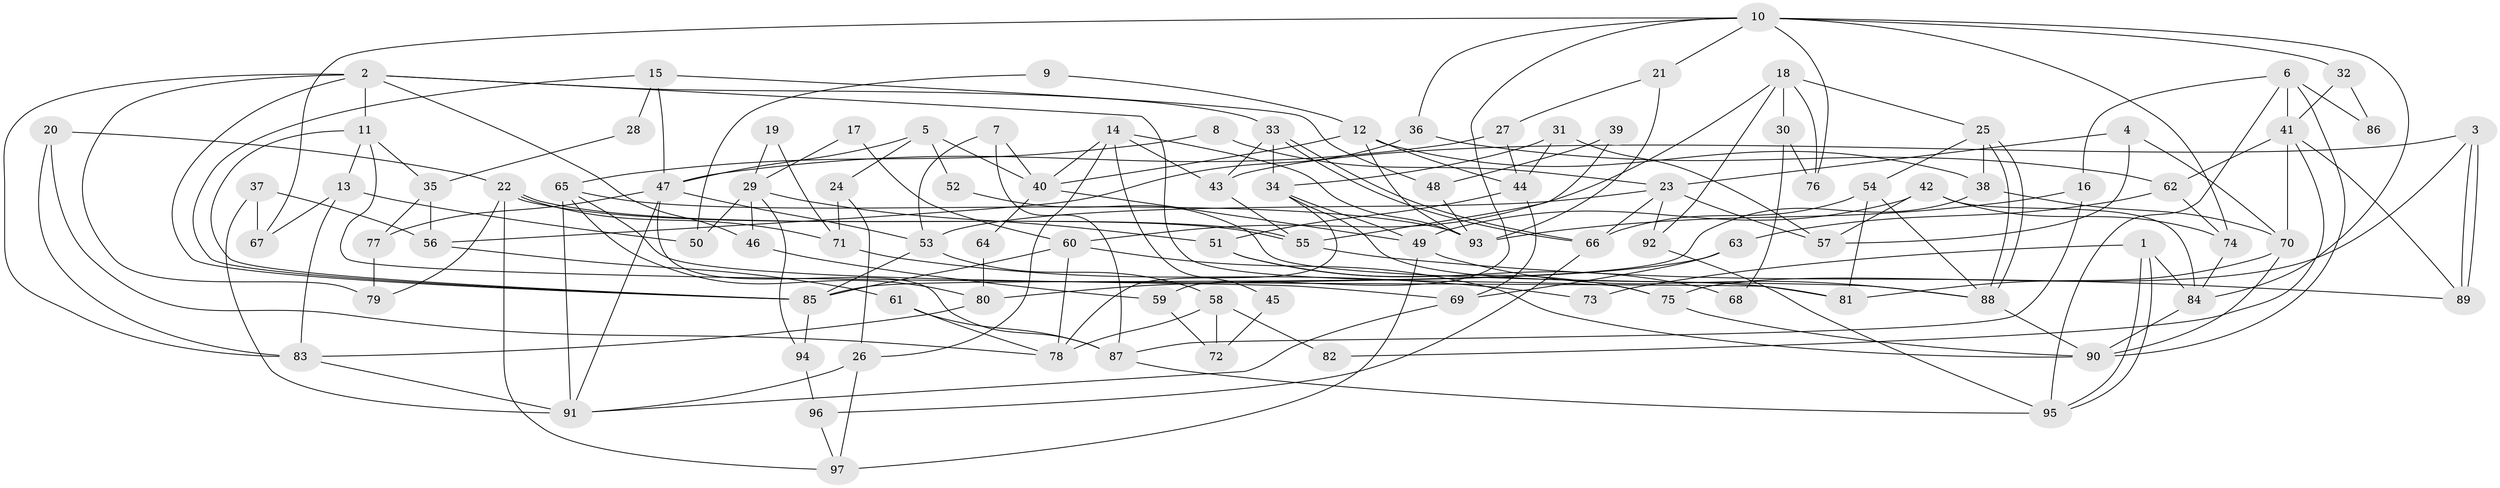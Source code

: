 // Generated by graph-tools (version 1.1) at 2025/36/03/09/25 02:36:09]
// undirected, 97 vertices, 194 edges
graph export_dot {
graph [start="1"]
  node [color=gray90,style=filled];
  1;
  2;
  3;
  4;
  5;
  6;
  7;
  8;
  9;
  10;
  11;
  12;
  13;
  14;
  15;
  16;
  17;
  18;
  19;
  20;
  21;
  22;
  23;
  24;
  25;
  26;
  27;
  28;
  29;
  30;
  31;
  32;
  33;
  34;
  35;
  36;
  37;
  38;
  39;
  40;
  41;
  42;
  43;
  44;
  45;
  46;
  47;
  48;
  49;
  50;
  51;
  52;
  53;
  54;
  55;
  56;
  57;
  58;
  59;
  60;
  61;
  62;
  63;
  64;
  65;
  66;
  67;
  68;
  69;
  70;
  71;
  72;
  73;
  74;
  75;
  76;
  77;
  78;
  79;
  80;
  81;
  82;
  83;
  84;
  85;
  86;
  87;
  88;
  89;
  90;
  91;
  92;
  93;
  94;
  95;
  96;
  97;
  1 -- 84;
  1 -- 95;
  1 -- 95;
  1 -- 73;
  2 -- 11;
  2 -- 33;
  2 -- 46;
  2 -- 75;
  2 -- 79;
  2 -- 83;
  2 -- 85;
  3 -- 89;
  3 -- 89;
  3 -- 75;
  3 -- 43;
  4 -- 23;
  4 -- 70;
  4 -- 57;
  5 -- 40;
  5 -- 47;
  5 -- 24;
  5 -- 52;
  6 -- 41;
  6 -- 90;
  6 -- 16;
  6 -- 86;
  6 -- 95;
  7 -- 40;
  7 -- 53;
  7 -- 87;
  8 -- 23;
  8 -- 65;
  9 -- 12;
  9 -- 50;
  10 -- 74;
  10 -- 84;
  10 -- 21;
  10 -- 32;
  10 -- 36;
  10 -- 59;
  10 -- 67;
  10 -- 76;
  11 -- 81;
  11 -- 85;
  11 -- 13;
  11 -- 35;
  12 -- 93;
  12 -- 44;
  12 -- 38;
  12 -- 40;
  13 -- 83;
  13 -- 50;
  13 -- 67;
  14 -- 26;
  14 -- 93;
  14 -- 40;
  14 -- 43;
  14 -- 45;
  15 -- 47;
  15 -- 85;
  15 -- 28;
  15 -- 48;
  16 -- 87;
  16 -- 93;
  17 -- 29;
  17 -- 60;
  18 -- 25;
  18 -- 92;
  18 -- 30;
  18 -- 60;
  18 -- 76;
  19 -- 71;
  19 -- 29;
  20 -- 22;
  20 -- 78;
  20 -- 83;
  21 -- 93;
  21 -- 27;
  22 -- 79;
  22 -- 55;
  22 -- 55;
  22 -- 71;
  22 -- 97;
  23 -- 66;
  23 -- 57;
  23 -- 53;
  23 -- 92;
  24 -- 26;
  24 -- 71;
  25 -- 88;
  25 -- 88;
  25 -- 38;
  25 -- 54;
  26 -- 97;
  26 -- 91;
  27 -- 47;
  27 -- 44;
  28 -- 35;
  29 -- 51;
  29 -- 94;
  29 -- 46;
  29 -- 50;
  30 -- 76;
  30 -- 68;
  31 -- 44;
  31 -- 34;
  31 -- 57;
  32 -- 41;
  32 -- 86;
  33 -- 66;
  33 -- 66;
  33 -- 43;
  33 -- 34;
  34 -- 49;
  34 -- 78;
  34 -- 81;
  35 -- 56;
  35 -- 77;
  36 -- 56;
  36 -- 62;
  37 -- 67;
  37 -- 91;
  37 -- 56;
  38 -- 70;
  38 -- 85;
  39 -- 55;
  39 -- 48;
  40 -- 49;
  40 -- 64;
  41 -- 89;
  41 -- 70;
  41 -- 62;
  41 -- 82;
  42 -- 84;
  42 -- 57;
  42 -- 49;
  42 -- 74;
  43 -- 55;
  44 -- 69;
  44 -- 51;
  45 -- 72;
  46 -- 59;
  47 -- 87;
  47 -- 53;
  47 -- 77;
  47 -- 91;
  48 -- 93;
  49 -- 88;
  49 -- 97;
  51 -- 75;
  51 -- 68;
  52 -- 88;
  53 -- 85;
  53 -- 58;
  54 -- 88;
  54 -- 66;
  54 -- 81;
  55 -- 89;
  56 -- 61;
  58 -- 78;
  58 -- 72;
  58 -- 82;
  59 -- 72;
  60 -- 85;
  60 -- 78;
  60 -- 90;
  61 -- 87;
  61 -- 78;
  62 -- 63;
  62 -- 74;
  63 -- 80;
  63 -- 69;
  64 -- 80;
  65 -- 91;
  65 -- 69;
  65 -- 80;
  65 -- 93;
  66 -- 96;
  69 -- 91;
  70 -- 81;
  70 -- 90;
  71 -- 73;
  74 -- 84;
  75 -- 90;
  77 -- 79;
  80 -- 83;
  83 -- 91;
  84 -- 90;
  85 -- 94;
  87 -- 95;
  88 -- 90;
  92 -- 95;
  94 -- 96;
  96 -- 97;
}
